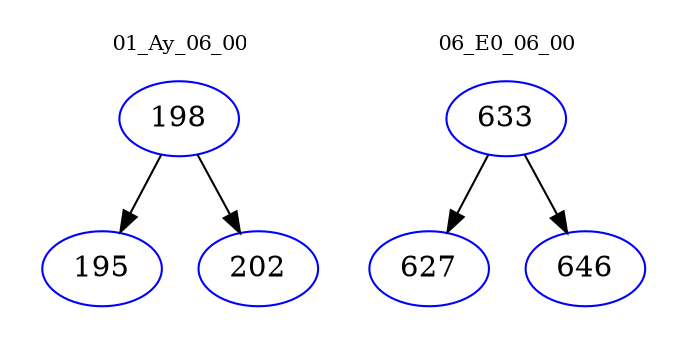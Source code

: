 digraph{
subgraph cluster_0 {
color = white
label = "01_Ay_06_00";
fontsize=10;
T0_198 [label="198", color="blue"]
T0_198 -> T0_195 [color="black"]
T0_195 [label="195", color="blue"]
T0_198 -> T0_202 [color="black"]
T0_202 [label="202", color="blue"]
}
subgraph cluster_1 {
color = white
label = "06_E0_06_00";
fontsize=10;
T1_633 [label="633", color="blue"]
T1_633 -> T1_627 [color="black"]
T1_627 [label="627", color="blue"]
T1_633 -> T1_646 [color="black"]
T1_646 [label="646", color="blue"]
}
}
